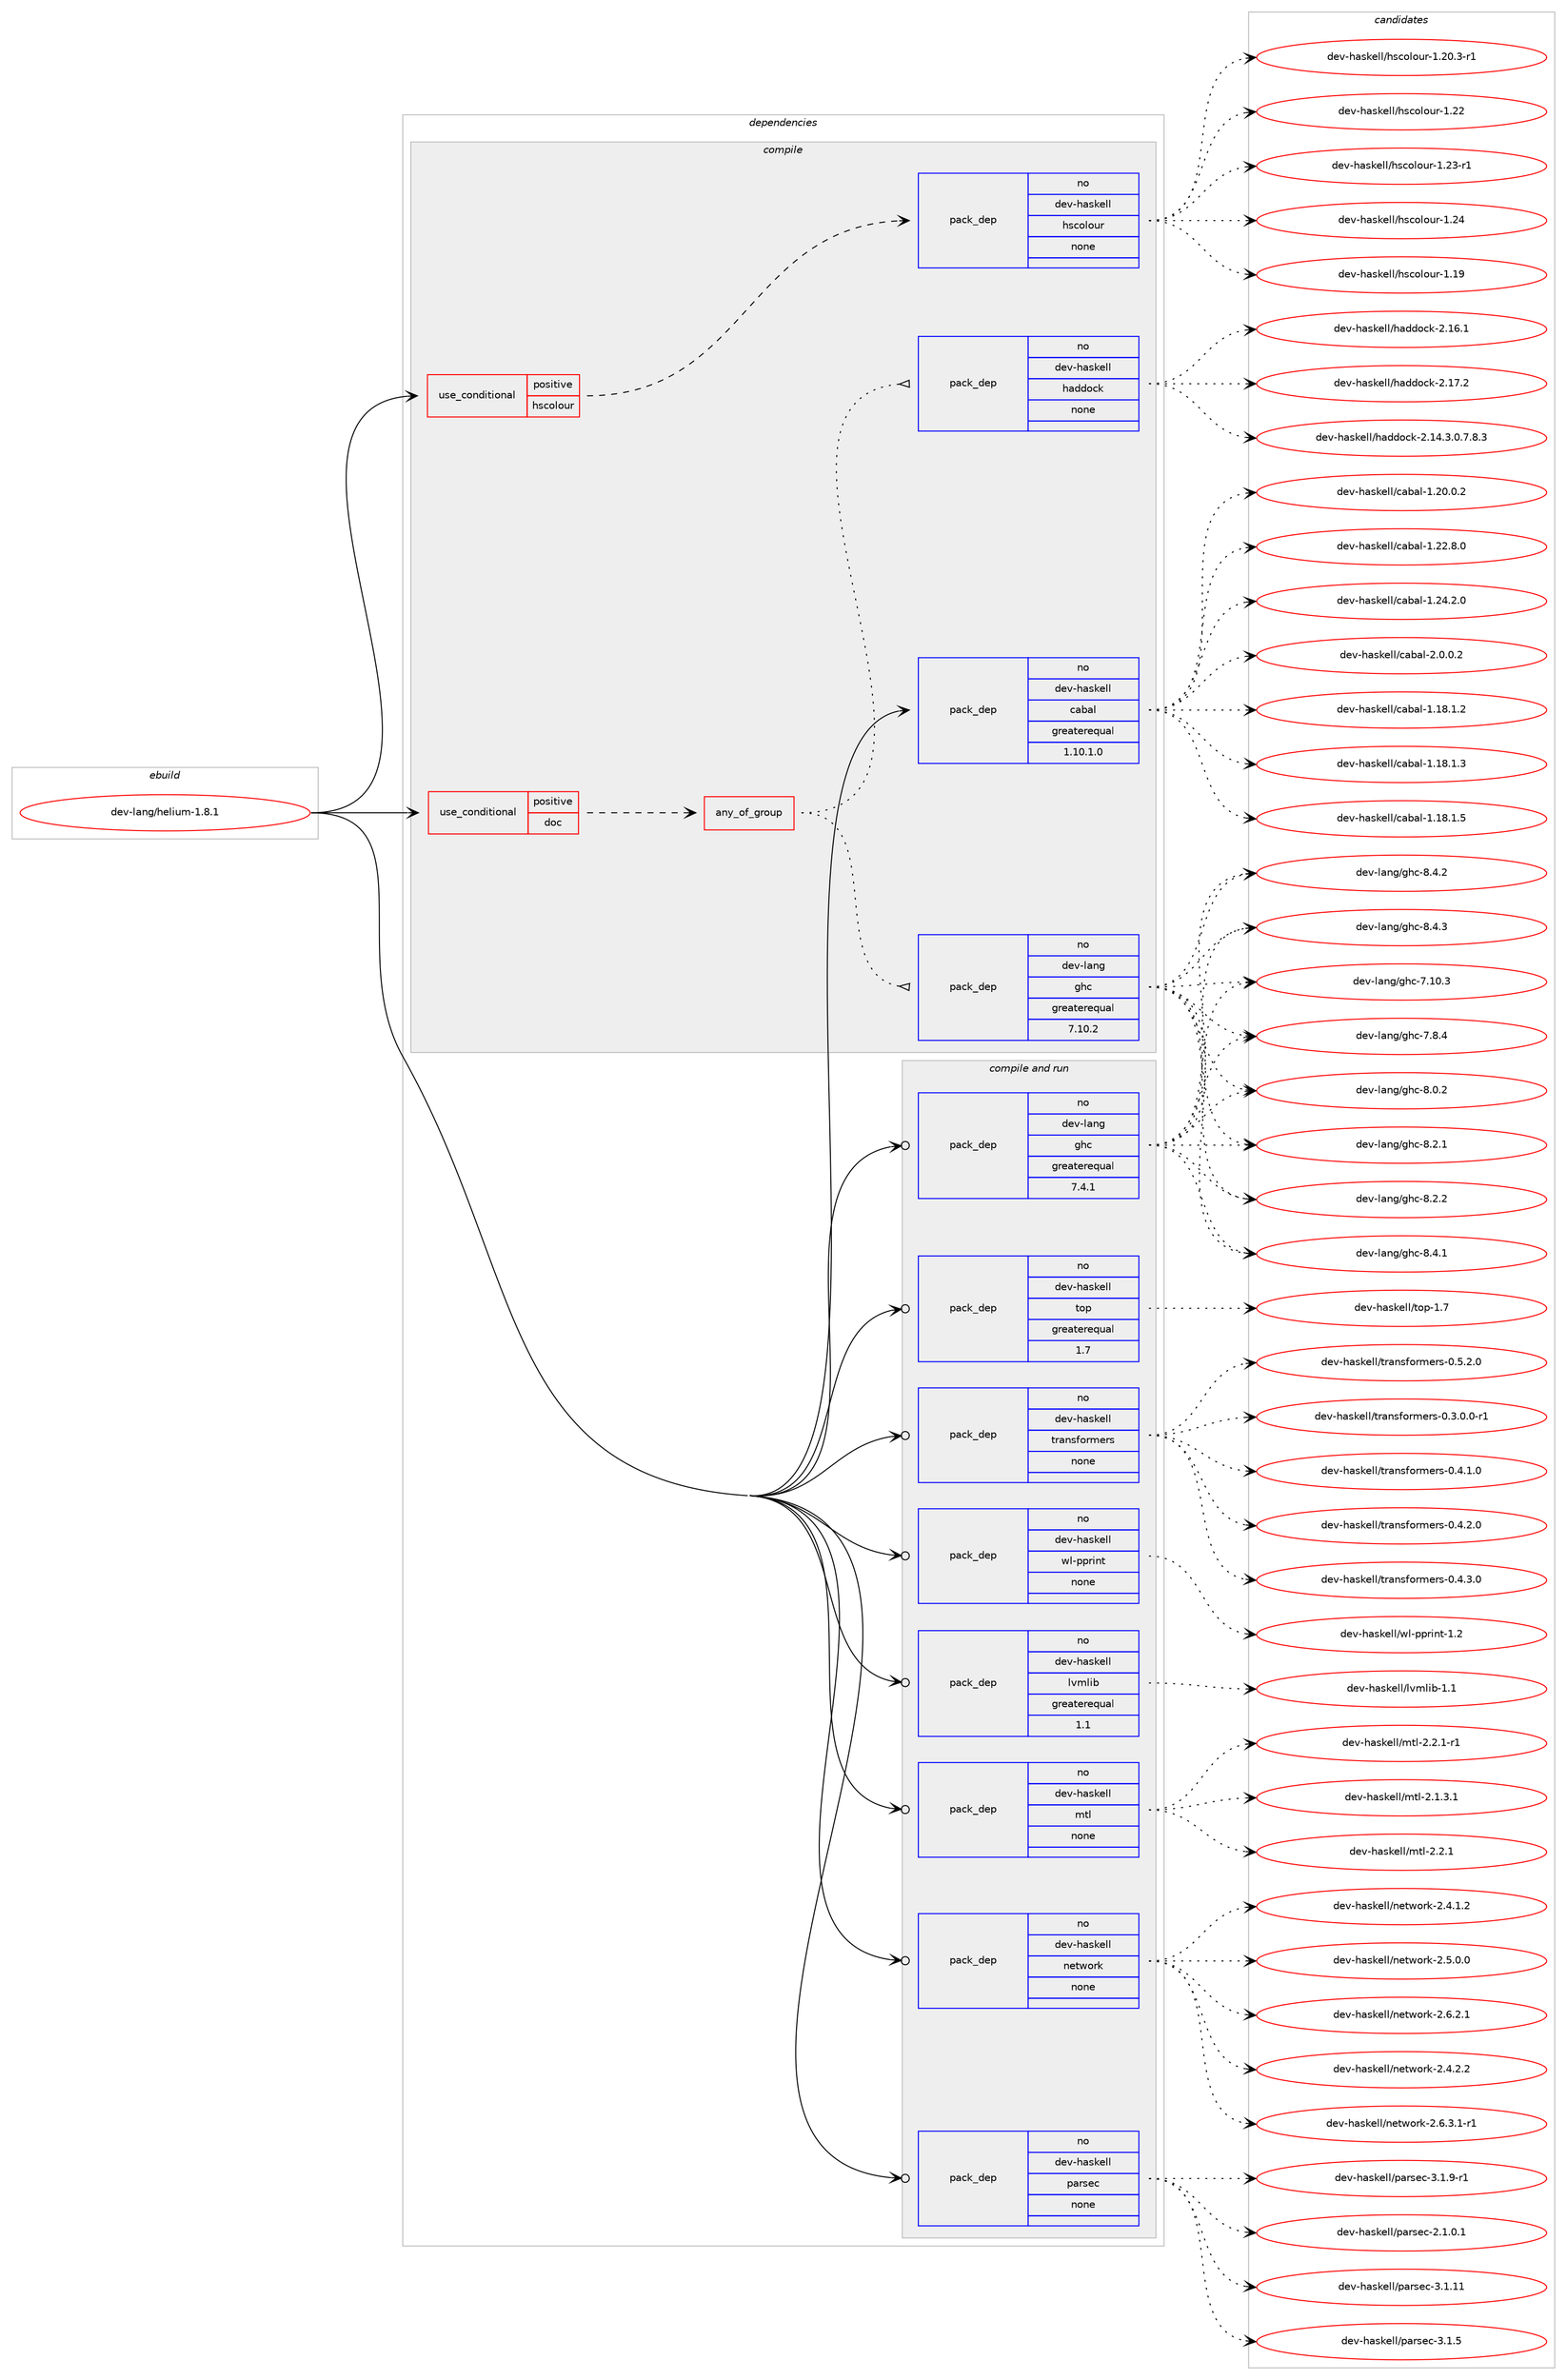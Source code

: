 digraph prolog {

# *************
# Graph options
# *************

newrank=true;
concentrate=true;
compound=true;
graph [rankdir=LR,fontname=Helvetica,fontsize=10,ranksep=1.5];#, ranksep=2.5, nodesep=0.2];
edge  [arrowhead=vee];
node  [fontname=Helvetica,fontsize=10];

# **********
# The ebuild
# **********

subgraph cluster_leftcol {
color=gray;
rank=same;
label=<<i>ebuild</i>>;
id [label="dev-lang/helium-1.8.1", color=red, width=4, href="../dev-lang/helium-1.8.1.svg"];
}

# ****************
# The dependencies
# ****************

subgraph cluster_midcol {
color=gray;
label=<<i>dependencies</i>>;
subgraph cluster_compile {
fillcolor="#eeeeee";
style=filled;
label=<<i>compile</i>>;
subgraph cond363690 {
dependency1358982 [label=<<TABLE BORDER="0" CELLBORDER="1" CELLSPACING="0" CELLPADDING="4"><TR><TD ROWSPAN="3" CELLPADDING="10">use_conditional</TD></TR><TR><TD>positive</TD></TR><TR><TD>doc</TD></TR></TABLE>>, shape=none, color=red];
subgraph any21928 {
dependency1358983 [label=<<TABLE BORDER="0" CELLBORDER="1" CELLSPACING="0" CELLPADDING="4"><TR><TD CELLPADDING="10">any_of_group</TD></TR></TABLE>>, shape=none, color=red];subgraph pack972812 {
dependency1358984 [label=<<TABLE BORDER="0" CELLBORDER="1" CELLSPACING="0" CELLPADDING="4" WIDTH="220"><TR><TD ROWSPAN="6" CELLPADDING="30">pack_dep</TD></TR><TR><TD WIDTH="110">no</TD></TR><TR><TD>dev-haskell</TD></TR><TR><TD>haddock</TD></TR><TR><TD>none</TD></TR><TR><TD></TD></TR></TABLE>>, shape=none, color=blue];
}
dependency1358983:e -> dependency1358984:w [weight=20,style="dotted",arrowhead="oinv"];
subgraph pack972813 {
dependency1358985 [label=<<TABLE BORDER="0" CELLBORDER="1" CELLSPACING="0" CELLPADDING="4" WIDTH="220"><TR><TD ROWSPAN="6" CELLPADDING="30">pack_dep</TD></TR><TR><TD WIDTH="110">no</TD></TR><TR><TD>dev-lang</TD></TR><TR><TD>ghc</TD></TR><TR><TD>greaterequal</TD></TR><TR><TD>7.10.2</TD></TR></TABLE>>, shape=none, color=blue];
}
dependency1358983:e -> dependency1358985:w [weight=20,style="dotted",arrowhead="oinv"];
}
dependency1358982:e -> dependency1358983:w [weight=20,style="dashed",arrowhead="vee"];
}
id:e -> dependency1358982:w [weight=20,style="solid",arrowhead="vee"];
subgraph cond363691 {
dependency1358986 [label=<<TABLE BORDER="0" CELLBORDER="1" CELLSPACING="0" CELLPADDING="4"><TR><TD ROWSPAN="3" CELLPADDING="10">use_conditional</TD></TR><TR><TD>positive</TD></TR><TR><TD>hscolour</TD></TR></TABLE>>, shape=none, color=red];
subgraph pack972814 {
dependency1358987 [label=<<TABLE BORDER="0" CELLBORDER="1" CELLSPACING="0" CELLPADDING="4" WIDTH="220"><TR><TD ROWSPAN="6" CELLPADDING="30">pack_dep</TD></TR><TR><TD WIDTH="110">no</TD></TR><TR><TD>dev-haskell</TD></TR><TR><TD>hscolour</TD></TR><TR><TD>none</TD></TR><TR><TD></TD></TR></TABLE>>, shape=none, color=blue];
}
dependency1358986:e -> dependency1358987:w [weight=20,style="dashed",arrowhead="vee"];
}
id:e -> dependency1358986:w [weight=20,style="solid",arrowhead="vee"];
subgraph pack972815 {
dependency1358988 [label=<<TABLE BORDER="0" CELLBORDER="1" CELLSPACING="0" CELLPADDING="4" WIDTH="220"><TR><TD ROWSPAN="6" CELLPADDING="30">pack_dep</TD></TR><TR><TD WIDTH="110">no</TD></TR><TR><TD>dev-haskell</TD></TR><TR><TD>cabal</TD></TR><TR><TD>greaterequal</TD></TR><TR><TD>1.10.1.0</TD></TR></TABLE>>, shape=none, color=blue];
}
id:e -> dependency1358988:w [weight=20,style="solid",arrowhead="vee"];
}
subgraph cluster_compileandrun {
fillcolor="#eeeeee";
style=filled;
label=<<i>compile and run</i>>;
subgraph pack972816 {
dependency1358989 [label=<<TABLE BORDER="0" CELLBORDER="1" CELLSPACING="0" CELLPADDING="4" WIDTH="220"><TR><TD ROWSPAN="6" CELLPADDING="30">pack_dep</TD></TR><TR><TD WIDTH="110">no</TD></TR><TR><TD>dev-haskell</TD></TR><TR><TD>lvmlib</TD></TR><TR><TD>greaterequal</TD></TR><TR><TD>1.1</TD></TR></TABLE>>, shape=none, color=blue];
}
id:e -> dependency1358989:w [weight=20,style="solid",arrowhead="odotvee"];
subgraph pack972817 {
dependency1358990 [label=<<TABLE BORDER="0" CELLBORDER="1" CELLSPACING="0" CELLPADDING="4" WIDTH="220"><TR><TD ROWSPAN="6" CELLPADDING="30">pack_dep</TD></TR><TR><TD WIDTH="110">no</TD></TR><TR><TD>dev-haskell</TD></TR><TR><TD>mtl</TD></TR><TR><TD>none</TD></TR><TR><TD></TD></TR></TABLE>>, shape=none, color=blue];
}
id:e -> dependency1358990:w [weight=20,style="solid",arrowhead="odotvee"];
subgraph pack972818 {
dependency1358991 [label=<<TABLE BORDER="0" CELLBORDER="1" CELLSPACING="0" CELLPADDING="4" WIDTH="220"><TR><TD ROWSPAN="6" CELLPADDING="30">pack_dep</TD></TR><TR><TD WIDTH="110">no</TD></TR><TR><TD>dev-haskell</TD></TR><TR><TD>network</TD></TR><TR><TD>none</TD></TR><TR><TD></TD></TR></TABLE>>, shape=none, color=blue];
}
id:e -> dependency1358991:w [weight=20,style="solid",arrowhead="odotvee"];
subgraph pack972819 {
dependency1358992 [label=<<TABLE BORDER="0" CELLBORDER="1" CELLSPACING="0" CELLPADDING="4" WIDTH="220"><TR><TD ROWSPAN="6" CELLPADDING="30">pack_dep</TD></TR><TR><TD WIDTH="110">no</TD></TR><TR><TD>dev-haskell</TD></TR><TR><TD>parsec</TD></TR><TR><TD>none</TD></TR><TR><TD></TD></TR></TABLE>>, shape=none, color=blue];
}
id:e -> dependency1358992:w [weight=20,style="solid",arrowhead="odotvee"];
subgraph pack972820 {
dependency1358993 [label=<<TABLE BORDER="0" CELLBORDER="1" CELLSPACING="0" CELLPADDING="4" WIDTH="220"><TR><TD ROWSPAN="6" CELLPADDING="30">pack_dep</TD></TR><TR><TD WIDTH="110">no</TD></TR><TR><TD>dev-haskell</TD></TR><TR><TD>top</TD></TR><TR><TD>greaterequal</TD></TR><TR><TD>1.7</TD></TR></TABLE>>, shape=none, color=blue];
}
id:e -> dependency1358993:w [weight=20,style="solid",arrowhead="odotvee"];
subgraph pack972821 {
dependency1358994 [label=<<TABLE BORDER="0" CELLBORDER="1" CELLSPACING="0" CELLPADDING="4" WIDTH="220"><TR><TD ROWSPAN="6" CELLPADDING="30">pack_dep</TD></TR><TR><TD WIDTH="110">no</TD></TR><TR><TD>dev-haskell</TD></TR><TR><TD>transformers</TD></TR><TR><TD>none</TD></TR><TR><TD></TD></TR></TABLE>>, shape=none, color=blue];
}
id:e -> dependency1358994:w [weight=20,style="solid",arrowhead="odotvee"];
subgraph pack972822 {
dependency1358995 [label=<<TABLE BORDER="0" CELLBORDER="1" CELLSPACING="0" CELLPADDING="4" WIDTH="220"><TR><TD ROWSPAN="6" CELLPADDING="30">pack_dep</TD></TR><TR><TD WIDTH="110">no</TD></TR><TR><TD>dev-haskell</TD></TR><TR><TD>wl-pprint</TD></TR><TR><TD>none</TD></TR><TR><TD></TD></TR></TABLE>>, shape=none, color=blue];
}
id:e -> dependency1358995:w [weight=20,style="solid",arrowhead="odotvee"];
subgraph pack972823 {
dependency1358996 [label=<<TABLE BORDER="0" CELLBORDER="1" CELLSPACING="0" CELLPADDING="4" WIDTH="220"><TR><TD ROWSPAN="6" CELLPADDING="30">pack_dep</TD></TR><TR><TD WIDTH="110">no</TD></TR><TR><TD>dev-lang</TD></TR><TR><TD>ghc</TD></TR><TR><TD>greaterequal</TD></TR><TR><TD>7.4.1</TD></TR></TABLE>>, shape=none, color=blue];
}
id:e -> dependency1358996:w [weight=20,style="solid",arrowhead="odotvee"];
}
subgraph cluster_run {
fillcolor="#eeeeee";
style=filled;
label=<<i>run</i>>;
}
}

# **************
# The candidates
# **************

subgraph cluster_choices {
rank=same;
color=gray;
label=<<i>candidates</i>>;

subgraph choice972812 {
color=black;
nodesep=1;
choice1001011184510497115107101108108471049710010011199107455046495246514648465546564651 [label="dev-haskell/haddock-2.14.3.0.7.8.3", color=red, width=4,href="../dev-haskell/haddock-2.14.3.0.7.8.3.svg"];
choice100101118451049711510710110810847104971001001119910745504649544649 [label="dev-haskell/haddock-2.16.1", color=red, width=4,href="../dev-haskell/haddock-2.16.1.svg"];
choice100101118451049711510710110810847104971001001119910745504649554650 [label="dev-haskell/haddock-2.17.2", color=red, width=4,href="../dev-haskell/haddock-2.17.2.svg"];
dependency1358984:e -> choice1001011184510497115107101108108471049710010011199107455046495246514648465546564651:w [style=dotted,weight="100"];
dependency1358984:e -> choice100101118451049711510710110810847104971001001119910745504649544649:w [style=dotted,weight="100"];
dependency1358984:e -> choice100101118451049711510710110810847104971001001119910745504649554650:w [style=dotted,weight="100"];
}
subgraph choice972813 {
color=black;
nodesep=1;
choice1001011184510897110103471031049945554649484651 [label="dev-lang/ghc-7.10.3", color=red, width=4,href="../dev-lang/ghc-7.10.3.svg"];
choice10010111845108971101034710310499455546564652 [label="dev-lang/ghc-7.8.4", color=red, width=4,href="../dev-lang/ghc-7.8.4.svg"];
choice10010111845108971101034710310499455646484650 [label="dev-lang/ghc-8.0.2", color=red, width=4,href="../dev-lang/ghc-8.0.2.svg"];
choice10010111845108971101034710310499455646504649 [label="dev-lang/ghc-8.2.1", color=red, width=4,href="../dev-lang/ghc-8.2.1.svg"];
choice10010111845108971101034710310499455646504650 [label="dev-lang/ghc-8.2.2", color=red, width=4,href="../dev-lang/ghc-8.2.2.svg"];
choice10010111845108971101034710310499455646524649 [label="dev-lang/ghc-8.4.1", color=red, width=4,href="../dev-lang/ghc-8.4.1.svg"];
choice10010111845108971101034710310499455646524650 [label="dev-lang/ghc-8.4.2", color=red, width=4,href="../dev-lang/ghc-8.4.2.svg"];
choice10010111845108971101034710310499455646524651 [label="dev-lang/ghc-8.4.3", color=red, width=4,href="../dev-lang/ghc-8.4.3.svg"];
dependency1358985:e -> choice1001011184510897110103471031049945554649484651:w [style=dotted,weight="100"];
dependency1358985:e -> choice10010111845108971101034710310499455546564652:w [style=dotted,weight="100"];
dependency1358985:e -> choice10010111845108971101034710310499455646484650:w [style=dotted,weight="100"];
dependency1358985:e -> choice10010111845108971101034710310499455646504649:w [style=dotted,weight="100"];
dependency1358985:e -> choice10010111845108971101034710310499455646504650:w [style=dotted,weight="100"];
dependency1358985:e -> choice10010111845108971101034710310499455646524649:w [style=dotted,weight="100"];
dependency1358985:e -> choice10010111845108971101034710310499455646524650:w [style=dotted,weight="100"];
dependency1358985:e -> choice10010111845108971101034710310499455646524651:w [style=dotted,weight="100"];
}
subgraph choice972814 {
color=black;
nodesep=1;
choice100101118451049711510710110810847104115991111081111171144549464957 [label="dev-haskell/hscolour-1.19", color=red, width=4,href="../dev-haskell/hscolour-1.19.svg"];
choice10010111845104971151071011081084710411599111108111117114454946504846514511449 [label="dev-haskell/hscolour-1.20.3-r1", color=red, width=4,href="../dev-haskell/hscolour-1.20.3-r1.svg"];
choice100101118451049711510710110810847104115991111081111171144549465050 [label="dev-haskell/hscolour-1.22", color=red, width=4,href="../dev-haskell/hscolour-1.22.svg"];
choice1001011184510497115107101108108471041159911110811111711445494650514511449 [label="dev-haskell/hscolour-1.23-r1", color=red, width=4,href="../dev-haskell/hscolour-1.23-r1.svg"];
choice100101118451049711510710110810847104115991111081111171144549465052 [label="dev-haskell/hscolour-1.24", color=red, width=4,href="../dev-haskell/hscolour-1.24.svg"];
dependency1358987:e -> choice100101118451049711510710110810847104115991111081111171144549464957:w [style=dotted,weight="100"];
dependency1358987:e -> choice10010111845104971151071011081084710411599111108111117114454946504846514511449:w [style=dotted,weight="100"];
dependency1358987:e -> choice100101118451049711510710110810847104115991111081111171144549465050:w [style=dotted,weight="100"];
dependency1358987:e -> choice1001011184510497115107101108108471041159911110811111711445494650514511449:w [style=dotted,weight="100"];
dependency1358987:e -> choice100101118451049711510710110810847104115991111081111171144549465052:w [style=dotted,weight="100"];
}
subgraph choice972815 {
color=black;
nodesep=1;
choice10010111845104971151071011081084799979897108454946495646494650 [label="dev-haskell/cabal-1.18.1.2", color=red, width=4,href="../dev-haskell/cabal-1.18.1.2.svg"];
choice10010111845104971151071011081084799979897108454946495646494651 [label="dev-haskell/cabal-1.18.1.3", color=red, width=4,href="../dev-haskell/cabal-1.18.1.3.svg"];
choice10010111845104971151071011081084799979897108454946495646494653 [label="dev-haskell/cabal-1.18.1.5", color=red, width=4,href="../dev-haskell/cabal-1.18.1.5.svg"];
choice10010111845104971151071011081084799979897108454946504846484650 [label="dev-haskell/cabal-1.20.0.2", color=red, width=4,href="../dev-haskell/cabal-1.20.0.2.svg"];
choice10010111845104971151071011081084799979897108454946505046564648 [label="dev-haskell/cabal-1.22.8.0", color=red, width=4,href="../dev-haskell/cabal-1.22.8.0.svg"];
choice10010111845104971151071011081084799979897108454946505246504648 [label="dev-haskell/cabal-1.24.2.0", color=red, width=4,href="../dev-haskell/cabal-1.24.2.0.svg"];
choice100101118451049711510710110810847999798971084550464846484650 [label="dev-haskell/cabal-2.0.0.2", color=red, width=4,href="../dev-haskell/cabal-2.0.0.2.svg"];
dependency1358988:e -> choice10010111845104971151071011081084799979897108454946495646494650:w [style=dotted,weight="100"];
dependency1358988:e -> choice10010111845104971151071011081084799979897108454946495646494651:w [style=dotted,weight="100"];
dependency1358988:e -> choice10010111845104971151071011081084799979897108454946495646494653:w [style=dotted,weight="100"];
dependency1358988:e -> choice10010111845104971151071011081084799979897108454946504846484650:w [style=dotted,weight="100"];
dependency1358988:e -> choice10010111845104971151071011081084799979897108454946505046564648:w [style=dotted,weight="100"];
dependency1358988:e -> choice10010111845104971151071011081084799979897108454946505246504648:w [style=dotted,weight="100"];
dependency1358988:e -> choice100101118451049711510710110810847999798971084550464846484650:w [style=dotted,weight="100"];
}
subgraph choice972816 {
color=black;
nodesep=1;
choice1001011184510497115107101108108471081181091081059845494649 [label="dev-haskell/lvmlib-1.1", color=red, width=4,href="../dev-haskell/lvmlib-1.1.svg"];
dependency1358989:e -> choice1001011184510497115107101108108471081181091081059845494649:w [style=dotted,weight="100"];
}
subgraph choice972817 {
color=black;
nodesep=1;
choice1001011184510497115107101108108471091161084550464946514649 [label="dev-haskell/mtl-2.1.3.1", color=red, width=4,href="../dev-haskell/mtl-2.1.3.1.svg"];
choice100101118451049711510710110810847109116108455046504649 [label="dev-haskell/mtl-2.2.1", color=red, width=4,href="../dev-haskell/mtl-2.2.1.svg"];
choice1001011184510497115107101108108471091161084550465046494511449 [label="dev-haskell/mtl-2.2.1-r1", color=red, width=4,href="../dev-haskell/mtl-2.2.1-r1.svg"];
dependency1358990:e -> choice1001011184510497115107101108108471091161084550464946514649:w [style=dotted,weight="100"];
dependency1358990:e -> choice100101118451049711510710110810847109116108455046504649:w [style=dotted,weight="100"];
dependency1358990:e -> choice1001011184510497115107101108108471091161084550465046494511449:w [style=dotted,weight="100"];
}
subgraph choice972818 {
color=black;
nodesep=1;
choice1001011184510497115107101108108471101011161191111141074550465246494650 [label="dev-haskell/network-2.4.1.2", color=red, width=4,href="../dev-haskell/network-2.4.1.2.svg"];
choice1001011184510497115107101108108471101011161191111141074550465246504650 [label="dev-haskell/network-2.4.2.2", color=red, width=4,href="../dev-haskell/network-2.4.2.2.svg"];
choice1001011184510497115107101108108471101011161191111141074550465346484648 [label="dev-haskell/network-2.5.0.0", color=red, width=4,href="../dev-haskell/network-2.5.0.0.svg"];
choice1001011184510497115107101108108471101011161191111141074550465446504649 [label="dev-haskell/network-2.6.2.1", color=red, width=4,href="../dev-haskell/network-2.6.2.1.svg"];
choice10010111845104971151071011081084711010111611911111410745504654465146494511449 [label="dev-haskell/network-2.6.3.1-r1", color=red, width=4,href="../dev-haskell/network-2.6.3.1-r1.svg"];
dependency1358991:e -> choice1001011184510497115107101108108471101011161191111141074550465246494650:w [style=dotted,weight="100"];
dependency1358991:e -> choice1001011184510497115107101108108471101011161191111141074550465246504650:w [style=dotted,weight="100"];
dependency1358991:e -> choice1001011184510497115107101108108471101011161191111141074550465346484648:w [style=dotted,weight="100"];
dependency1358991:e -> choice1001011184510497115107101108108471101011161191111141074550465446504649:w [style=dotted,weight="100"];
dependency1358991:e -> choice10010111845104971151071011081084711010111611911111410745504654465146494511449:w [style=dotted,weight="100"];
}
subgraph choice972819 {
color=black;
nodesep=1;
choice10010111845104971151071011081084711297114115101994550464946484649 [label="dev-haskell/parsec-2.1.0.1", color=red, width=4,href="../dev-haskell/parsec-2.1.0.1.svg"];
choice100101118451049711510710110810847112971141151019945514649464949 [label="dev-haskell/parsec-3.1.11", color=red, width=4,href="../dev-haskell/parsec-3.1.11.svg"];
choice1001011184510497115107101108108471129711411510199455146494653 [label="dev-haskell/parsec-3.1.5", color=red, width=4,href="../dev-haskell/parsec-3.1.5.svg"];
choice10010111845104971151071011081084711297114115101994551464946574511449 [label="dev-haskell/parsec-3.1.9-r1", color=red, width=4,href="../dev-haskell/parsec-3.1.9-r1.svg"];
dependency1358992:e -> choice10010111845104971151071011081084711297114115101994550464946484649:w [style=dotted,weight="100"];
dependency1358992:e -> choice100101118451049711510710110810847112971141151019945514649464949:w [style=dotted,weight="100"];
dependency1358992:e -> choice1001011184510497115107101108108471129711411510199455146494653:w [style=dotted,weight="100"];
dependency1358992:e -> choice10010111845104971151071011081084711297114115101994551464946574511449:w [style=dotted,weight="100"];
}
subgraph choice972820 {
color=black;
nodesep=1;
choice10010111845104971151071011081084711611111245494655 [label="dev-haskell/top-1.7", color=red, width=4,href="../dev-haskell/top-1.7.svg"];
dependency1358993:e -> choice10010111845104971151071011081084711611111245494655:w [style=dotted,weight="100"];
}
subgraph choice972821 {
color=black;
nodesep=1;
choice1001011184510497115107101108108471161149711011510211111410910111411545484651464846484511449 [label="dev-haskell/transformers-0.3.0.0-r1", color=red, width=4,href="../dev-haskell/transformers-0.3.0.0-r1.svg"];
choice100101118451049711510710110810847116114971101151021111141091011141154548465246494648 [label="dev-haskell/transformers-0.4.1.0", color=red, width=4,href="../dev-haskell/transformers-0.4.1.0.svg"];
choice100101118451049711510710110810847116114971101151021111141091011141154548465246504648 [label="dev-haskell/transformers-0.4.2.0", color=red, width=4,href="../dev-haskell/transformers-0.4.2.0.svg"];
choice100101118451049711510710110810847116114971101151021111141091011141154548465246514648 [label="dev-haskell/transformers-0.4.3.0", color=red, width=4,href="../dev-haskell/transformers-0.4.3.0.svg"];
choice100101118451049711510710110810847116114971101151021111141091011141154548465346504648 [label="dev-haskell/transformers-0.5.2.0", color=red, width=4,href="../dev-haskell/transformers-0.5.2.0.svg"];
dependency1358994:e -> choice1001011184510497115107101108108471161149711011510211111410910111411545484651464846484511449:w [style=dotted,weight="100"];
dependency1358994:e -> choice100101118451049711510710110810847116114971101151021111141091011141154548465246494648:w [style=dotted,weight="100"];
dependency1358994:e -> choice100101118451049711510710110810847116114971101151021111141091011141154548465246504648:w [style=dotted,weight="100"];
dependency1358994:e -> choice100101118451049711510710110810847116114971101151021111141091011141154548465246514648:w [style=dotted,weight="100"];
dependency1358994:e -> choice100101118451049711510710110810847116114971101151021111141091011141154548465346504648:w [style=dotted,weight="100"];
}
subgraph choice972822 {
color=black;
nodesep=1;
choice1001011184510497115107101108108471191084511211211410511011645494650 [label="dev-haskell/wl-pprint-1.2", color=red, width=4,href="../dev-haskell/wl-pprint-1.2.svg"];
dependency1358995:e -> choice1001011184510497115107101108108471191084511211211410511011645494650:w [style=dotted,weight="100"];
}
subgraph choice972823 {
color=black;
nodesep=1;
choice1001011184510897110103471031049945554649484651 [label="dev-lang/ghc-7.10.3", color=red, width=4,href="../dev-lang/ghc-7.10.3.svg"];
choice10010111845108971101034710310499455546564652 [label="dev-lang/ghc-7.8.4", color=red, width=4,href="../dev-lang/ghc-7.8.4.svg"];
choice10010111845108971101034710310499455646484650 [label="dev-lang/ghc-8.0.2", color=red, width=4,href="../dev-lang/ghc-8.0.2.svg"];
choice10010111845108971101034710310499455646504649 [label="dev-lang/ghc-8.2.1", color=red, width=4,href="../dev-lang/ghc-8.2.1.svg"];
choice10010111845108971101034710310499455646504650 [label="dev-lang/ghc-8.2.2", color=red, width=4,href="../dev-lang/ghc-8.2.2.svg"];
choice10010111845108971101034710310499455646524649 [label="dev-lang/ghc-8.4.1", color=red, width=4,href="../dev-lang/ghc-8.4.1.svg"];
choice10010111845108971101034710310499455646524650 [label="dev-lang/ghc-8.4.2", color=red, width=4,href="../dev-lang/ghc-8.4.2.svg"];
choice10010111845108971101034710310499455646524651 [label="dev-lang/ghc-8.4.3", color=red, width=4,href="../dev-lang/ghc-8.4.3.svg"];
dependency1358996:e -> choice1001011184510897110103471031049945554649484651:w [style=dotted,weight="100"];
dependency1358996:e -> choice10010111845108971101034710310499455546564652:w [style=dotted,weight="100"];
dependency1358996:e -> choice10010111845108971101034710310499455646484650:w [style=dotted,weight="100"];
dependency1358996:e -> choice10010111845108971101034710310499455646504649:w [style=dotted,weight="100"];
dependency1358996:e -> choice10010111845108971101034710310499455646504650:w [style=dotted,weight="100"];
dependency1358996:e -> choice10010111845108971101034710310499455646524649:w [style=dotted,weight="100"];
dependency1358996:e -> choice10010111845108971101034710310499455646524650:w [style=dotted,weight="100"];
dependency1358996:e -> choice10010111845108971101034710310499455646524651:w [style=dotted,weight="100"];
}
}

}
